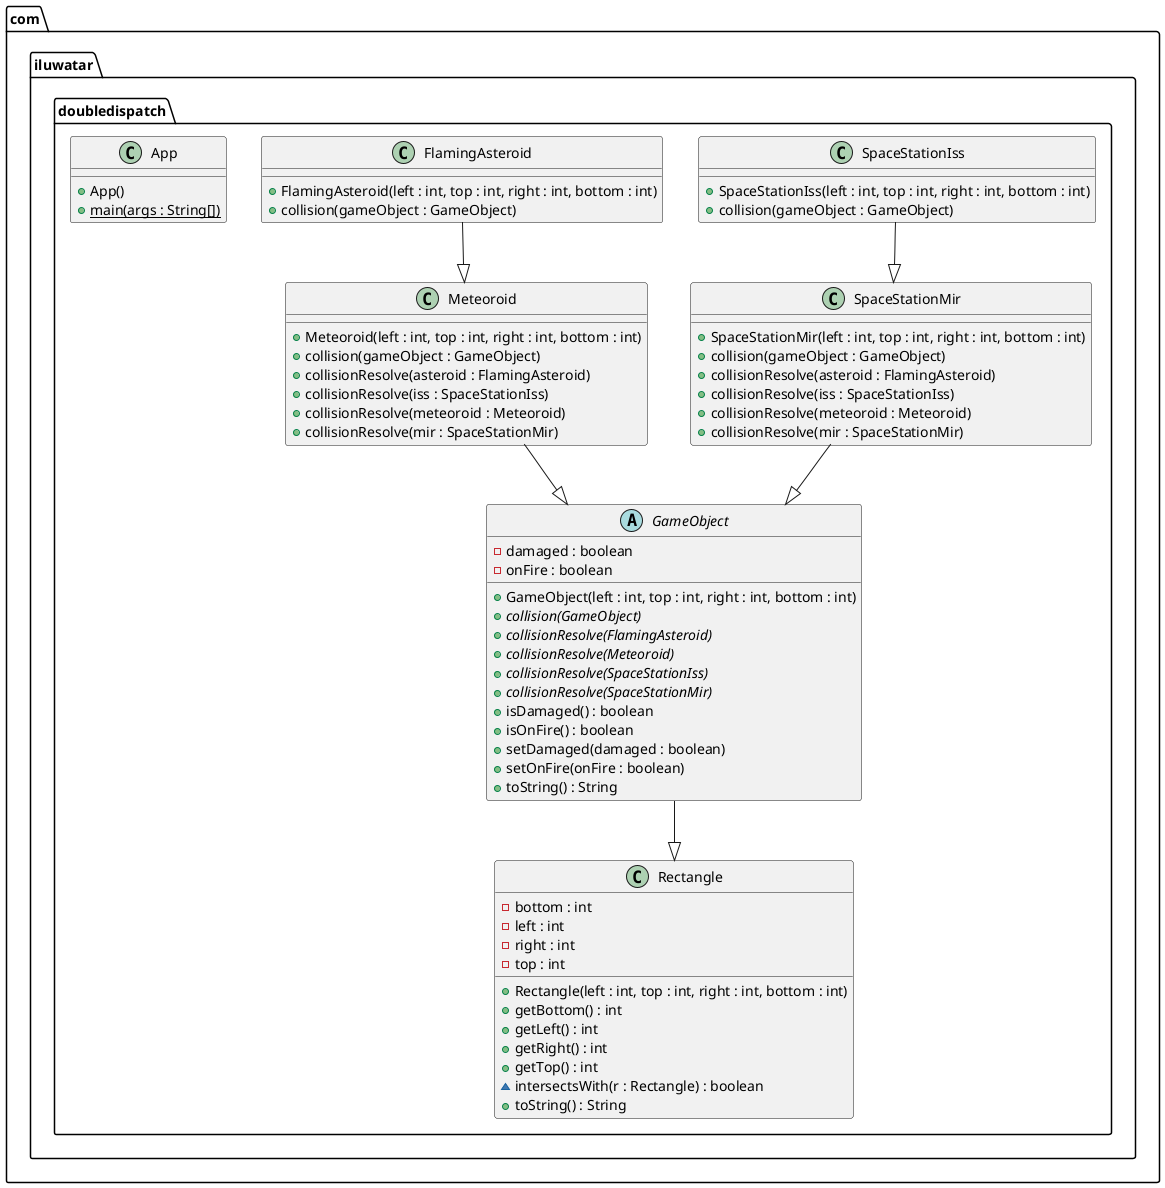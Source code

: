 @startuml
package com.iluwatar.doubledispatch {
  abstract class GameObject {
    - damaged : boolean
    - onFire : boolean
    + GameObject(left : int, top : int, right : int, bottom : int)
    + collision(GameObject) {abstract}
    + collisionResolve(FlamingAsteroid) {abstract}
    + collisionResolve(Meteoroid) {abstract}
    + collisionResolve(SpaceStationIss) {abstract}
    + collisionResolve(SpaceStationMir) {abstract}
    + isDamaged() : boolean
    + isOnFire() : boolean
    + setDamaged(damaged : boolean)
    + setOnFire(onFire : boolean)
    + toString() : String
  }
  class SpaceStationIss {
    + SpaceStationIss(left : int, top : int, right : int, bottom : int)
    + collision(gameObject : GameObject)
  }
  class FlamingAsteroid {
    + FlamingAsteroid(left : int, top : int, right : int, bottom : int)
    + collision(gameObject : GameObject)
  }
  class SpaceStationMir {
    + SpaceStationMir(left : int, top : int, right : int, bottom : int)
    + collision(gameObject : GameObject)
    + collisionResolve(asteroid : FlamingAsteroid)
    + collisionResolve(iss : SpaceStationIss)
    + collisionResolve(meteoroid : Meteoroid)
    + collisionResolve(mir : SpaceStationMir)
  }
  class Meteoroid {
    + Meteoroid(left : int, top : int, right : int, bottom : int)
    + collision(gameObject : GameObject)
    + collisionResolve(asteroid : FlamingAsteroid)
    + collisionResolve(iss : SpaceStationIss)
    + collisionResolve(meteoroid : Meteoroid)
    + collisionResolve(mir : SpaceStationMir)
  }
  class Rectangle {
    - bottom : int
    - left : int
    - right : int
    - top : int
    + Rectangle(left : int, top : int, right : int, bottom : int)
    + getBottom() : int
    + getLeft() : int
    + getRight() : int
    + getTop() : int
    ~ intersectsWith(r : Rectangle) : boolean
    + toString() : String
  }
  class App {
    + App()
    + main(args : String[]) {static}
  }
}
GameObject --|> Rectangle 
SpaceStationIss --|> SpaceStationMir 
FlamingAsteroid --|> Meteoroid 
SpaceStationMir --|> GameObject 
Meteoroid --|> GameObject 
@enduml